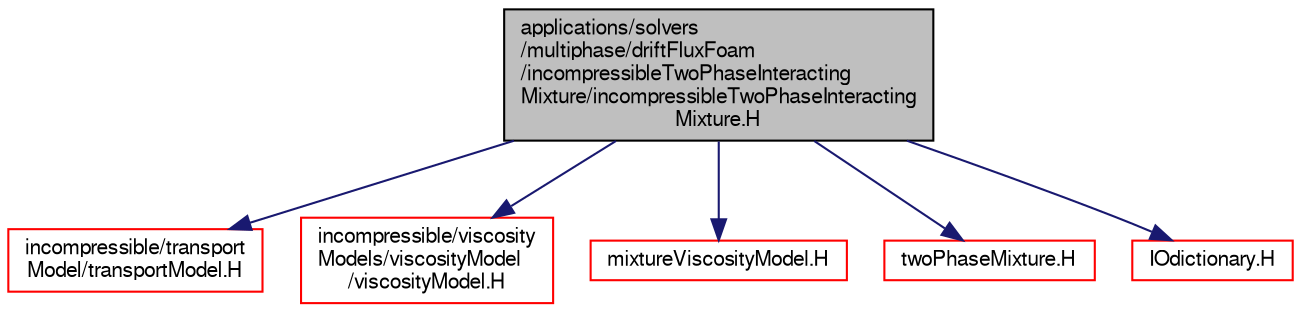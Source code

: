 digraph "applications/solvers/multiphase/driftFluxFoam/incompressibleTwoPhaseInteractingMixture/incompressibleTwoPhaseInteractingMixture.H"
{
  bgcolor="transparent";
  edge [fontname="FreeSans",fontsize="10",labelfontname="FreeSans",labelfontsize="10"];
  node [fontname="FreeSans",fontsize="10",shape=record];
  Node0 [label="applications/solvers\l/multiphase/driftFluxFoam\l/incompressibleTwoPhaseInteracting\lMixture/incompressibleTwoPhaseInteracting\lMixture.H",height=0.2,width=0.4,color="black", fillcolor="grey75", style="filled", fontcolor="black"];
  Node0 -> Node1 [color="midnightblue",fontsize="10",style="solid",fontname="FreeSans"];
  Node1 [label="incompressible/transport\lModel/transportModel.H",height=0.2,width=0.4,color="red",URL="$a16823.html"];
  Node0 -> Node62 [color="midnightblue",fontsize="10",style="solid",fontname="FreeSans"];
  Node62 [label="incompressible/viscosity\lModels/viscosityModel\l/viscosityModel.H",height=0.2,width=0.4,color="red",URL="$a39719.html"];
  Node0 -> Node134 [color="midnightblue",fontsize="10",style="solid",fontname="FreeSans"];
  Node134 [label="mixtureViscosityModel.H",height=0.2,width=0.4,color="red",URL="$a20342.html"];
  Node0 -> Node135 [color="midnightblue",fontsize="10",style="solid",fontname="FreeSans"];
  Node135 [label="twoPhaseMixture.H",height=0.2,width=0.4,color="red",URL="$a16874.html"];
  Node0 -> Node292 [color="midnightblue",fontsize="10",style="solid",fontname="FreeSans"];
  Node292 [label="IOdictionary.H",height=0.2,width=0.4,color="red",URL="$a09023.html"];
}

